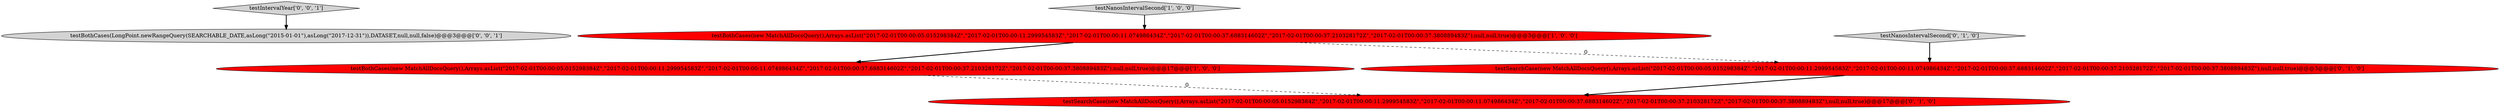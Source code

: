 digraph {
7 [style = filled, label = "testBothCases(LongPoint.newRangeQuery(SEARCHABLE_DATE,asLong(\"2015-01-01\"),asLong(\"2017-12-31\")),DATASET,null,null,false)@@@3@@@['0', '0', '1']", fillcolor = lightgray, shape = ellipse image = "AAA0AAABBB3BBB"];
5 [style = filled, label = "testSearchCase(new MatchAllDocsQuery(),Arrays.asList(\"2017-02-01T00:00:05.015298384Z\",\"2017-02-01T00:00:11.299954583Z\",\"2017-02-01T00:00:11.074986434Z\",\"2017-02-01T00:00:37.688314602Z\",\"2017-02-01T00:00:37.210328172Z\",\"2017-02-01T00:00:37.380889483Z\"),null,null,true)@@@17@@@['0', '1', '0']", fillcolor = red, shape = ellipse image = "AAA1AAABBB2BBB"];
0 [style = filled, label = "testBothCases(new MatchAllDocsQuery(),Arrays.asList(\"2017-02-01T00:00:05.015298384Z\",\"2017-02-01T00:00:11.299954583Z\",\"2017-02-01T00:00:11.074986434Z\",\"2017-02-01T00:00:37.688314602Z\",\"2017-02-01T00:00:37.210328172Z\",\"2017-02-01T00:00:37.380889483Z\"),null,null,true)@@@3@@@['1', '0', '0']", fillcolor = red, shape = ellipse image = "AAA1AAABBB1BBB"];
3 [style = filled, label = "testSearchCase(new MatchAllDocsQuery(),Arrays.asList(\"2017-02-01T00:00:05.015298384Z\",\"2017-02-01T00:00:11.299954583Z\",\"2017-02-01T00:00:11.074986434Z\",\"2017-02-01T00:00:37.688314602Z\",\"2017-02-01T00:00:37.210328172Z\",\"2017-02-01T00:00:37.380889483Z\"),null,null,true)@@@3@@@['0', '1', '0']", fillcolor = red, shape = ellipse image = "AAA1AAABBB2BBB"];
6 [style = filled, label = "testIntervalYear['0', '0', '1']", fillcolor = lightgray, shape = diamond image = "AAA0AAABBB3BBB"];
4 [style = filled, label = "testNanosIntervalSecond['0', '1', '0']", fillcolor = lightgray, shape = diamond image = "AAA0AAABBB2BBB"];
2 [style = filled, label = "testNanosIntervalSecond['1', '0', '0']", fillcolor = lightgray, shape = diamond image = "AAA0AAABBB1BBB"];
1 [style = filled, label = "testBothCases(new MatchAllDocsQuery(),Arrays.asList(\"2017-02-01T00:00:05.015298384Z\",\"2017-02-01T00:00:11.299954583Z\",\"2017-02-01T00:00:11.074986434Z\",\"2017-02-01T00:00:37.688314602Z\",\"2017-02-01T00:00:37.210328172Z\",\"2017-02-01T00:00:37.380889483Z\"),null,null,true)@@@17@@@['1', '0', '0']", fillcolor = red, shape = ellipse image = "AAA1AAABBB1BBB"];
4->3 [style = bold, label=""];
3->5 [style = bold, label=""];
2->0 [style = bold, label=""];
0->3 [style = dashed, label="0"];
1->5 [style = dashed, label="0"];
6->7 [style = bold, label=""];
0->1 [style = bold, label=""];
}
